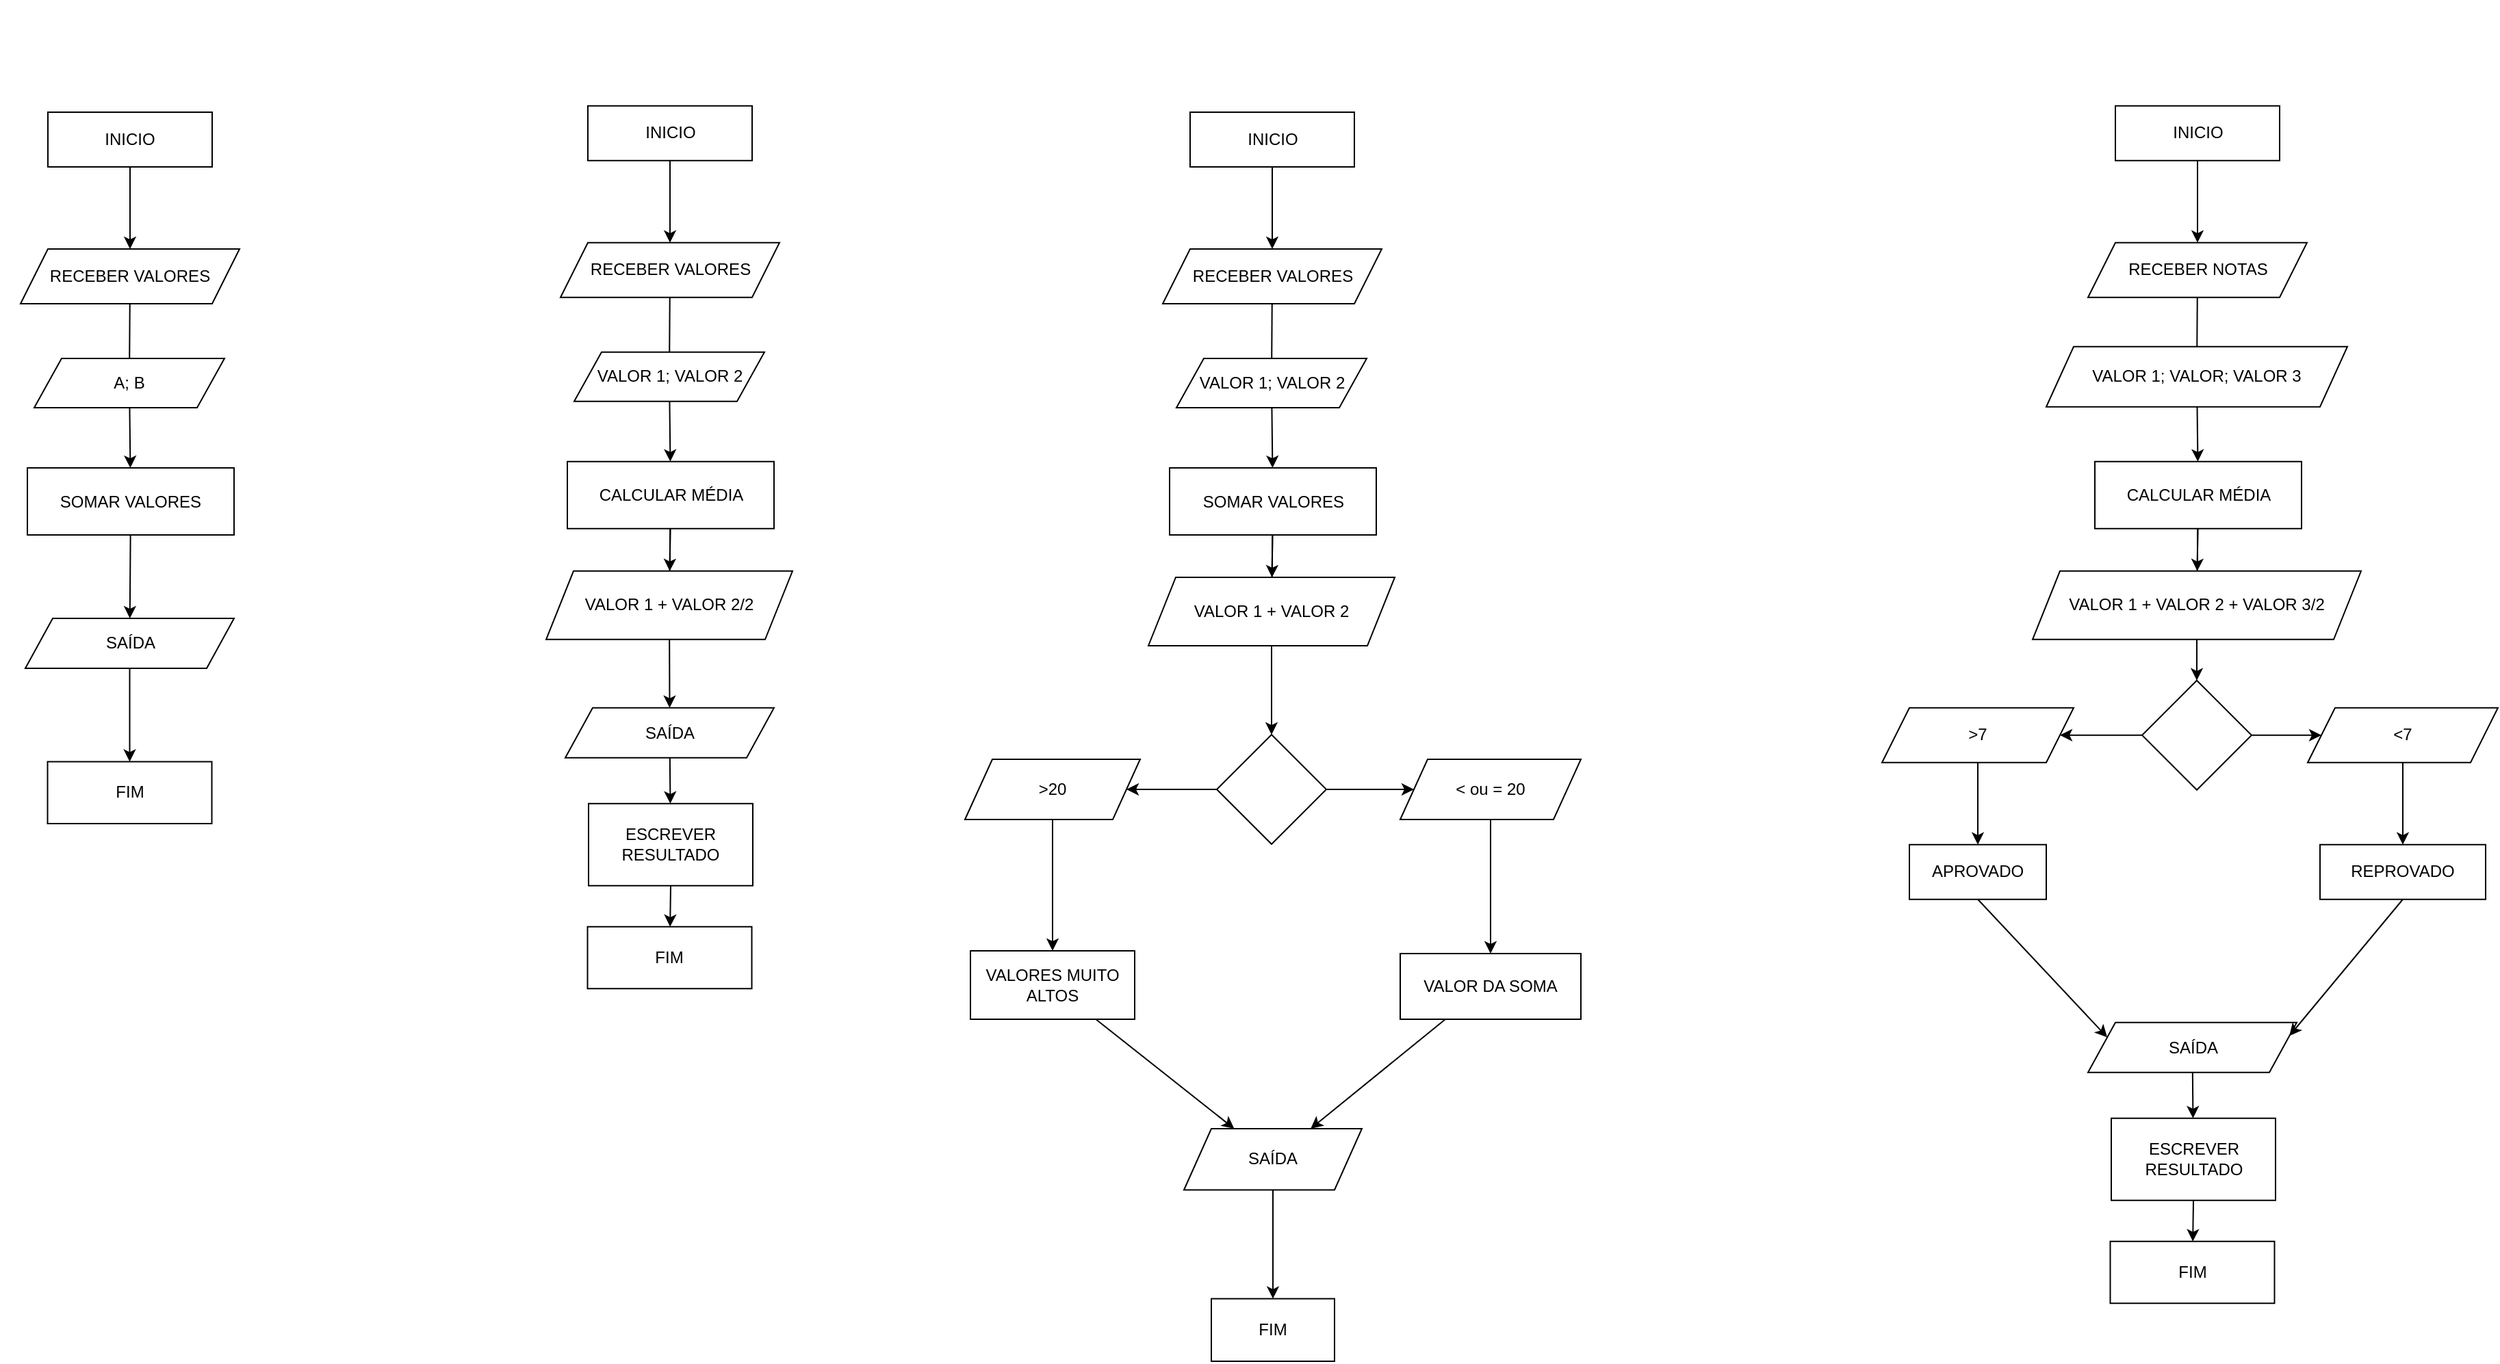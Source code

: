 <mxfile>
    <diagram id="cYaFUZmR4RDZbVrK7cvw" name="Page-1">
        <mxGraphModel dx="2073" dy="1968" grid="1" gridSize="10" guides="1" tooltips="1" connect="1" arrows="1" fold="1" page="1" pageScale="1" pageWidth="827" pageHeight="1169" math="0" shadow="0">
            <root>
                <mxCell id="0"/>
                <mxCell id="1" parent="0"/>
                <mxCell id="7" value="" style="edgeStyle=none;html=1;startArrow=none;" parent="1" source="8" target="6" edge="1">
                    <mxGeometry relative="1" as="geometry"/>
                </mxCell>
                <mxCell id="2" value="RECEBER VALORES" style="shape=parallelogram;perimeter=parallelogramPerimeter;whiteSpace=wrap;html=1;fixedSize=1;" parent="1" vertex="1">
                    <mxGeometry x="70" y="247" width="160" height="40" as="geometry"/>
                </mxCell>
                <mxCell id="5" value="" style="edgeStyle=none;html=1;" parent="1" source="3" target="2" edge="1">
                    <mxGeometry relative="1" as="geometry"/>
                </mxCell>
                <mxCell id="3" value="INICIO" style="rounded=0;whiteSpace=wrap;html=1;" parent="1" vertex="1">
                    <mxGeometry x="90" y="147" width="120" height="40" as="geometry"/>
                </mxCell>
                <mxCell id="11" value="" style="edgeStyle=none;html=1;fontColor=#000000;" parent="1" source="6" target="10" edge="1">
                    <mxGeometry relative="1" as="geometry"/>
                </mxCell>
                <mxCell id="6" value="SOMAR VALORES" style="whiteSpace=wrap;html=1;" parent="1" vertex="1">
                    <mxGeometry x="75" y="407" width="151" height="49" as="geometry"/>
                </mxCell>
                <mxCell id="9" value="" style="edgeStyle=none;html=1;endArrow=none;" parent="1" source="2" target="8" edge="1">
                    <mxGeometry relative="1" as="geometry">
                        <mxPoint x="150.061" y="287" as="sourcePoint"/>
                        <mxPoint x="150.426" y="407" as="targetPoint"/>
                    </mxGeometry>
                </mxCell>
                <mxCell id="8" value="A; B" style="shape=parallelogram;perimeter=parallelogramPerimeter;whiteSpace=wrap;html=1;fixedSize=1;" parent="1" vertex="1">
                    <mxGeometry x="80" y="327" width="139" height="36" as="geometry"/>
                </mxCell>
                <mxCell id="13" value="" style="edgeStyle=none;html=1;fontColor=#000000;" parent="1" source="10" target="12" edge="1">
                    <mxGeometry relative="1" as="geometry"/>
                </mxCell>
                <mxCell id="10" value="SAÍDA" style="shape=parallelogram;perimeter=parallelogramPerimeter;whiteSpace=wrap;html=1;fixedSize=1;" parent="1" vertex="1">
                    <mxGeometry x="73.5" y="517" width="152.5" height="36.5" as="geometry"/>
                </mxCell>
                <mxCell id="12" value="FIM" style="whiteSpace=wrap;html=1;" parent="1" vertex="1">
                    <mxGeometry x="89.75" y="621.75" width="120" height="45.25" as="geometry"/>
                </mxCell>
                <mxCell id="16" value="" style="edgeStyle=none;html=1;startArrow=none;" parent="1" source="23" target="21" edge="1">
                    <mxGeometry relative="1" as="geometry"/>
                </mxCell>
                <mxCell id="17" value="RECEBER VALORES" style="shape=parallelogram;perimeter=parallelogramPerimeter;whiteSpace=wrap;html=1;fixedSize=1;" parent="1" vertex="1">
                    <mxGeometry x="464.5" y="242.38" width="160" height="40" as="geometry"/>
                </mxCell>
                <mxCell id="18" value="" style="edgeStyle=none;html=1;" parent="1" source="19" target="17" edge="1">
                    <mxGeometry relative="1" as="geometry"/>
                </mxCell>
                <mxCell id="19" value="INICIO" style="rounded=0;whiteSpace=wrap;html=1;" parent="1" vertex="1">
                    <mxGeometry x="484.5" y="142.38" width="120" height="40" as="geometry"/>
                </mxCell>
                <mxCell id="30" value="" style="edgeStyle=none;html=1;fontColor=#FFFFFF;" parent="1" source="21" target="29" edge="1">
                    <mxGeometry relative="1" as="geometry"/>
                </mxCell>
                <mxCell id="21" value="CALCULAR MÉDIA" style="whiteSpace=wrap;html=1;" parent="1" vertex="1">
                    <mxGeometry x="469.5" y="402.38" width="151" height="49" as="geometry"/>
                </mxCell>
                <mxCell id="22" value="" style="edgeStyle=none;html=1;endArrow=none;" parent="1" source="17" target="23" edge="1">
                    <mxGeometry relative="1" as="geometry">
                        <mxPoint x="544.561" y="282.38" as="sourcePoint"/>
                        <mxPoint x="544.926" y="402.38" as="targetPoint"/>
                    </mxGeometry>
                </mxCell>
                <mxCell id="23" value="VALOR 1; VALOR 2" style="shape=parallelogram;perimeter=parallelogramPerimeter;whiteSpace=wrap;html=1;fixedSize=1;" parent="1" vertex="1">
                    <mxGeometry x="474.5" y="322.38" width="139" height="36" as="geometry"/>
                </mxCell>
                <mxCell id="38" value="" style="edgeStyle=none;html=1;fontColor=#FFFFFF;" parent="1" source="25" target="37" edge="1">
                    <mxGeometry relative="1" as="geometry"/>
                </mxCell>
                <mxCell id="25" value="SAÍDA" style="shape=parallelogram;perimeter=parallelogramPerimeter;whiteSpace=wrap;html=1;fixedSize=1;" parent="1" vertex="1">
                    <mxGeometry x="468" y="582.38" width="152.5" height="36.5" as="geometry"/>
                </mxCell>
                <mxCell id="26" value="FIM" style="whiteSpace=wrap;html=1;" parent="1" vertex="1">
                    <mxGeometry x="484.25" y="742.38" width="120" height="45.25" as="geometry"/>
                </mxCell>
                <mxCell id="31" value="" style="edgeStyle=none;html=1;fontColor=#000000;endArrow=none;" parent="1" source="21" target="29" edge="1">
                    <mxGeometry relative="1" as="geometry">
                        <mxPoint x="544.894" y="451.38" as="sourcePoint"/>
                        <mxPoint x="544.329" y="582.38" as="targetPoint"/>
                    </mxGeometry>
                </mxCell>
                <mxCell id="32" style="edgeStyle=none;html=1;entryX=0.5;entryY=0;entryDx=0;entryDy=0;fontColor=#FFFFFF;" parent="1" source="29" target="25" edge="1">
                    <mxGeometry relative="1" as="geometry"/>
                </mxCell>
                <mxCell id="29" value="VALOR 1 + VALOR 2/2" style="shape=parallelogram;perimeter=parallelogramPerimeter;whiteSpace=wrap;html=1;fixedSize=1;" parent="1" vertex="1">
                    <mxGeometry x="454" y="482.38" width="180" height="50" as="geometry"/>
                </mxCell>
                <mxCell id="40" style="edgeStyle=none;html=1;exitX=0.5;exitY=1;exitDx=0;exitDy=0;fontColor=#FFFFFF;" parent="1" source="37" target="26" edge="1">
                    <mxGeometry relative="1" as="geometry"/>
                </mxCell>
                <mxCell id="37" value="ESCREVER RESULTADO" style="whiteSpace=wrap;html=1;" parent="1" vertex="1">
                    <mxGeometry x="485" y="652.38" width="120" height="60" as="geometry"/>
                </mxCell>
                <mxCell id="466" value="" style="edgeStyle=none;html=1;startArrow=none;" parent="1" source="473" target="471" edge="1">
                    <mxGeometry relative="1" as="geometry"/>
                </mxCell>
                <mxCell id="467" value="RECEBER NOTAS" style="shape=parallelogram;perimeter=parallelogramPerimeter;whiteSpace=wrap;html=1;fixedSize=1;" parent="1" vertex="1">
                    <mxGeometry x="1580.5" y="242.38" width="160" height="40" as="geometry"/>
                </mxCell>
                <mxCell id="468" value="" style="edgeStyle=none;html=1;" parent="1" source="469" target="467" edge="1">
                    <mxGeometry relative="1" as="geometry"/>
                </mxCell>
                <mxCell id="469" value="INICIO" style="rounded=0;whiteSpace=wrap;html=1;" parent="1" vertex="1">
                    <mxGeometry x="1600.5" y="142.38" width="120" height="40" as="geometry"/>
                </mxCell>
                <mxCell id="470" value="" style="edgeStyle=none;html=1;fontColor=#FFFFFF;" parent="1" source="471" target="479" edge="1">
                    <mxGeometry relative="1" as="geometry"/>
                </mxCell>
                <mxCell id="471" value="CALCULAR MÉDIA" style="whiteSpace=wrap;html=1;" parent="1" vertex="1">
                    <mxGeometry x="1585.5" y="402.38" width="151" height="49" as="geometry"/>
                </mxCell>
                <mxCell id="472" value="" style="edgeStyle=none;html=1;endArrow=none;" parent="1" source="467" target="473" edge="1">
                    <mxGeometry relative="1" as="geometry">
                        <mxPoint x="1660.561" y="282.38" as="sourcePoint"/>
                        <mxPoint x="1660.926" y="402.38" as="targetPoint"/>
                    </mxGeometry>
                </mxCell>
                <mxCell id="473" value="VALOR 1; VALOR; VALOR 3" style="shape=parallelogram;perimeter=parallelogramPerimeter;whiteSpace=wrap;html=1;fixedSize=1;" parent="1" vertex="1">
                    <mxGeometry x="1550" y="318.38" width="220" height="44" as="geometry"/>
                </mxCell>
                <mxCell id="474" value="" style="edgeStyle=none;html=1;fontColor=#FFFFFF;" parent="1" source="475" target="481" edge="1">
                    <mxGeometry relative="1" as="geometry"/>
                </mxCell>
                <mxCell id="475" value="SAÍDA" style="shape=parallelogram;perimeter=parallelogramPerimeter;whiteSpace=wrap;html=1;fixedSize=1;" parent="1" vertex="1">
                    <mxGeometry x="1580.5" y="812.38" width="152.5" height="36.5" as="geometry"/>
                </mxCell>
                <mxCell id="476" value="FIM" style="whiteSpace=wrap;html=1;" parent="1" vertex="1">
                    <mxGeometry x="1596.75" y="972.38" width="120" height="45.25" as="geometry"/>
                </mxCell>
                <mxCell id="477" value="" style="edgeStyle=none;html=1;fontColor=#000000;endArrow=none;" parent="1" source="471" target="479" edge="1">
                    <mxGeometry relative="1" as="geometry">
                        <mxPoint x="1660.894" y="451.38" as="sourcePoint"/>
                        <mxPoint x="1660.329" y="582.38" as="targetPoint"/>
                    </mxGeometry>
                </mxCell>
                <mxCell id="486" value="" style="edgeStyle=none;html=1;fontColor=#FFFFFF;" parent="1" source="479" target="485" edge="1">
                    <mxGeometry relative="1" as="geometry"/>
                </mxCell>
                <mxCell id="479" value="VALOR 1 + VALOR 2 + VALOR 3/2" style="shape=parallelogram;perimeter=parallelogramPerimeter;whiteSpace=wrap;html=1;fixedSize=1;" parent="1" vertex="1">
                    <mxGeometry x="1540" y="482.38" width="240" height="50" as="geometry"/>
                </mxCell>
                <mxCell id="480" style="edgeStyle=none;html=1;exitX=0.5;exitY=1;exitDx=0;exitDy=0;fontColor=#FFFFFF;" parent="1" source="481" target="476" edge="1">
                    <mxGeometry relative="1" as="geometry"/>
                </mxCell>
                <mxCell id="481" value="ESCREVER RESULTADO" style="whiteSpace=wrap;html=1;" parent="1" vertex="1">
                    <mxGeometry x="1597.5" y="882.38" width="120" height="60" as="geometry"/>
                </mxCell>
                <mxCell id="488" value="" style="edgeStyle=none;html=1;fontColor=#FFFFFF;" parent="1" source="485" target="487" edge="1">
                    <mxGeometry relative="1" as="geometry"/>
                </mxCell>
                <mxCell id="490" value="" style="edgeStyle=none;html=1;fontColor=#FFFFFF;" parent="1" source="485" target="489" edge="1">
                    <mxGeometry relative="1" as="geometry"/>
                </mxCell>
                <mxCell id="485" value="" style="rhombus;whiteSpace=wrap;html=1;" parent="1" vertex="1">
                    <mxGeometry x="1620" y="562.38" width="80" height="80" as="geometry"/>
                </mxCell>
                <mxCell id="500" value="" style="edgeStyle=none;html=1;fontColor=#FFFFFF;" parent="1" source="487" target="499" edge="1">
                    <mxGeometry relative="1" as="geometry"/>
                </mxCell>
                <mxCell id="487" value="&amp;lt;7" style="shape=parallelogram;perimeter=parallelogramPerimeter;whiteSpace=wrap;html=1;fixedSize=1;" parent="1" vertex="1">
                    <mxGeometry x="1741" y="582.38" width="139" height="40" as="geometry"/>
                </mxCell>
                <mxCell id="498" value="" style="edgeStyle=none;html=1;fontColor=#FFFFFF;" parent="1" source="489" target="497" edge="1">
                    <mxGeometry relative="1" as="geometry"/>
                </mxCell>
                <mxCell id="489" value="&amp;gt;7" style="shape=parallelogram;perimeter=parallelogramPerimeter;whiteSpace=wrap;html=1;fixedSize=1;" parent="1" vertex="1">
                    <mxGeometry x="1430" y="582.38" width="140" height="40" as="geometry"/>
                </mxCell>
                <mxCell id="501" style="edgeStyle=none;html=1;exitX=0.5;exitY=1;exitDx=0;exitDy=0;entryX=0;entryY=0.25;entryDx=0;entryDy=0;fontColor=#FFFFFF;" parent="1" source="497" target="475" edge="1">
                    <mxGeometry relative="1" as="geometry"/>
                </mxCell>
                <mxCell id="497" value="APROVADO" style="whiteSpace=wrap;html=1;" parent="1" vertex="1">
                    <mxGeometry x="1450" y="682.38" width="100" height="40" as="geometry"/>
                </mxCell>
                <mxCell id="502" style="edgeStyle=none;html=1;exitX=0.5;exitY=1;exitDx=0;exitDy=0;entryX=1;entryY=0.25;entryDx=0;entryDy=0;fontColor=#FFFFFF;" parent="1" source="499" target="475" edge="1">
                    <mxGeometry relative="1" as="geometry"/>
                </mxCell>
                <mxCell id="499" value="REPROVADO" style="whiteSpace=wrap;html=1;" parent="1" vertex="1">
                    <mxGeometry x="1750" y="682.38" width="121" height="40" as="geometry"/>
                </mxCell>
                <mxCell id="530" value="&lt;h1&gt;Exercício 1&lt;/h1&gt;" style="text;html=1;strokeColor=none;fillColor=none;spacing=5;spacingTop=-20;whiteSpace=wrap;overflow=hidden;rounded=0;fontColor=#FFFFFF;align=center;" parent="1" vertex="1">
                    <mxGeometry x="55.5" y="80" width="190" height="40" as="geometry"/>
                </mxCell>
                <mxCell id="531" value="&lt;h1&gt;Exercício 2&lt;/h1&gt;" style="text;html=1;strokeColor=none;fillColor=none;spacing=5;spacingTop=-20;whiteSpace=wrap;overflow=hidden;rounded=0;fontColor=#FFFFFF;align=center;" parent="1" vertex="1">
                    <mxGeometry x="450" y="75.38" width="190" height="40" as="geometry"/>
                </mxCell>
                <mxCell id="532" value="&lt;h1&gt;Exercício 4&lt;/h1&gt;&lt;div&gt;&amp;nbsp;&lt;/div&gt;" style="text;html=1;strokeColor=none;fillColor=none;spacing=5;spacingTop=-20;whiteSpace=wrap;overflow=hidden;rounded=0;fontColor=#FFFFFF;align=center;" parent="1" vertex="1">
                    <mxGeometry x="1565.5" y="75.38" width="190" height="40" as="geometry"/>
                </mxCell>
                <mxCell id="533" value="" style="edgeStyle=none;html=1;startArrow=none;" parent="1" source="540" target="538" edge="1">
                    <mxGeometry relative="1" as="geometry"/>
                </mxCell>
                <mxCell id="534" value="RECEBER VALORES" style="shape=parallelogram;perimeter=parallelogramPerimeter;whiteSpace=wrap;html=1;fixedSize=1;" parent="1" vertex="1">
                    <mxGeometry x="904.5" y="247" width="160" height="40" as="geometry"/>
                </mxCell>
                <mxCell id="535" value="" style="edgeStyle=none;html=1;" parent="1" source="536" target="534" edge="1">
                    <mxGeometry relative="1" as="geometry"/>
                </mxCell>
                <mxCell id="536" value="INICIO" style="rounded=0;whiteSpace=wrap;html=1;" parent="1" vertex="1">
                    <mxGeometry x="924.5" y="147" width="120" height="40" as="geometry"/>
                </mxCell>
                <mxCell id="537" value="" style="edgeStyle=none;html=1;fontColor=#FFFFFF;" parent="1" source="538" target="546" edge="1">
                    <mxGeometry relative="1" as="geometry"/>
                </mxCell>
                <mxCell id="538" value="SOMAR VALORES" style="whiteSpace=wrap;html=1;" parent="1" vertex="1">
                    <mxGeometry x="909.5" y="407" width="151" height="49" as="geometry"/>
                </mxCell>
                <mxCell id="539" value="" style="edgeStyle=none;html=1;endArrow=none;" parent="1" source="534" target="540" edge="1">
                    <mxGeometry relative="1" as="geometry">
                        <mxPoint x="984.561" y="287" as="sourcePoint"/>
                        <mxPoint x="984.926" y="407" as="targetPoint"/>
                    </mxGeometry>
                </mxCell>
                <mxCell id="540" value="VALOR 1; VALOR 2" style="shape=parallelogram;perimeter=parallelogramPerimeter;whiteSpace=wrap;html=1;fixedSize=1;" parent="1" vertex="1">
                    <mxGeometry x="914.5" y="327" width="139" height="36" as="geometry"/>
                </mxCell>
                <mxCell id="544" value="" style="edgeStyle=none;html=1;fontColor=#000000;endArrow=none;" parent="1" source="538" target="546" edge="1">
                    <mxGeometry relative="1" as="geometry">
                        <mxPoint x="984.894" y="456" as="sourcePoint"/>
                        <mxPoint x="984.329" y="587" as="targetPoint"/>
                    </mxGeometry>
                </mxCell>
                <mxCell id="551" value="" style="edgeStyle=none;html=1;" edge="1" parent="1" source="546" target="550">
                    <mxGeometry relative="1" as="geometry"/>
                </mxCell>
                <mxCell id="546" value="VALOR 1 + VALOR 2" style="shape=parallelogram;perimeter=parallelogramPerimeter;whiteSpace=wrap;html=1;fixedSize=1;" parent="1" vertex="1">
                    <mxGeometry x="894" y="487" width="180" height="50" as="geometry"/>
                </mxCell>
                <mxCell id="549" value="&lt;h1&gt;Exercício 3&lt;/h1&gt;" style="text;html=1;strokeColor=none;fillColor=none;spacing=5;spacingTop=-20;whiteSpace=wrap;overflow=hidden;rounded=0;fontColor=#FFFFFF;align=center;" parent="1" vertex="1">
                    <mxGeometry x="890" y="80" width="190" height="40" as="geometry"/>
                </mxCell>
                <mxCell id="553" value="" style="edgeStyle=none;html=1;" edge="1" parent="1" source="550" target="552">
                    <mxGeometry relative="1" as="geometry"/>
                </mxCell>
                <mxCell id="555" value="" style="edgeStyle=none;html=1;" edge="1" parent="1" source="550" target="554">
                    <mxGeometry relative="1" as="geometry"/>
                </mxCell>
                <mxCell id="550" value="" style="rhombus;whiteSpace=wrap;html=1;" vertex="1" parent="1">
                    <mxGeometry x="944" y="602" width="80" height="80" as="geometry"/>
                </mxCell>
                <mxCell id="566" style="edgeStyle=none;html=1;exitX=0.5;exitY=1;exitDx=0;exitDy=0;entryX=0.5;entryY=0;entryDx=0;entryDy=0;" edge="1" parent="1" source="552" target="558">
                    <mxGeometry relative="1" as="geometry"/>
                </mxCell>
                <mxCell id="552" value="&amp;lt; ou = 20" style="shape=parallelogram;perimeter=parallelogramPerimeter;whiteSpace=wrap;html=1;fixedSize=1;" vertex="1" parent="1">
                    <mxGeometry x="1078" y="620" width="132" height="44" as="geometry"/>
                </mxCell>
                <mxCell id="565" style="edgeStyle=none;html=1;exitX=0.5;exitY=1;exitDx=0;exitDy=0;entryX=0.5;entryY=0;entryDx=0;entryDy=0;" edge="1" parent="1" source="554" target="556">
                    <mxGeometry relative="1" as="geometry"/>
                </mxCell>
                <mxCell id="554" value="&amp;gt;20" style="shape=parallelogram;perimeter=parallelogramPerimeter;whiteSpace=wrap;html=1;fixedSize=1;" vertex="1" parent="1">
                    <mxGeometry x="760" y="620" width="128" height="44" as="geometry"/>
                </mxCell>
                <mxCell id="570" value="" style="edgeStyle=none;html=1;" edge="1" parent="1" source="556" target="569">
                    <mxGeometry relative="1" as="geometry"/>
                </mxCell>
                <mxCell id="556" value="VALORES MUITO ALTOS" style="whiteSpace=wrap;html=1;" vertex="1" parent="1">
                    <mxGeometry x="764" y="760" width="120" height="50" as="geometry"/>
                </mxCell>
                <mxCell id="571" style="edgeStyle=none;html=1;exitX=0.25;exitY=1;exitDx=0;exitDy=0;" edge="1" parent="1" source="558" target="569">
                    <mxGeometry relative="1" as="geometry"/>
                </mxCell>
                <mxCell id="558" value="VALOR DA SOMA" style="whiteSpace=wrap;html=1;" vertex="1" parent="1">
                    <mxGeometry x="1078" y="762" width="132" height="48" as="geometry"/>
                </mxCell>
                <mxCell id="573" value="" style="edgeStyle=none;html=1;" edge="1" parent="1" source="569" target="572">
                    <mxGeometry relative="1" as="geometry"/>
                </mxCell>
                <mxCell id="569" value="SAÍDA" style="shape=parallelogram;perimeter=parallelogramPerimeter;whiteSpace=wrap;html=1;fixedSize=1;" vertex="1" parent="1">
                    <mxGeometry x="920" y="890" width="130" height="44.76" as="geometry"/>
                </mxCell>
                <mxCell id="572" value="FIM" style="whiteSpace=wrap;html=1;" vertex="1" parent="1">
                    <mxGeometry x="940" y="1014.28" width="90" height="45.72" as="geometry"/>
                </mxCell>
            </root>
        </mxGraphModel>
    </diagram>
</mxfile>